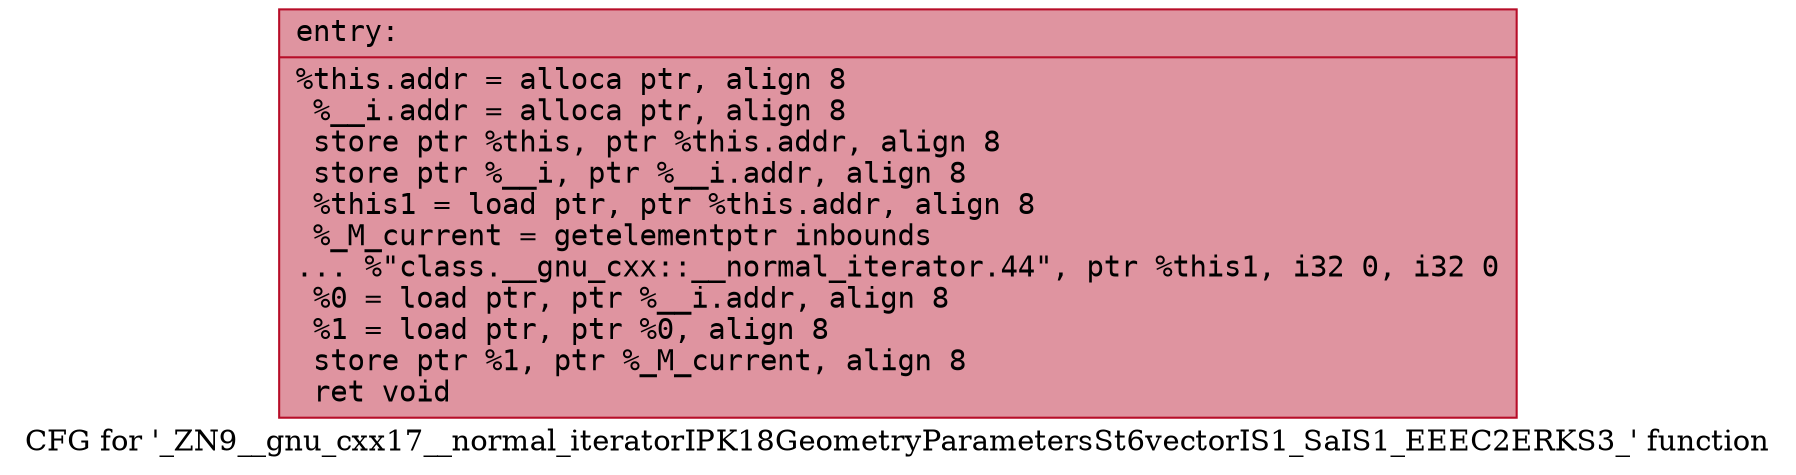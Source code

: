 digraph "CFG for '_ZN9__gnu_cxx17__normal_iteratorIPK18GeometryParametersSt6vectorIS1_SaIS1_EEEC2ERKS3_' function" {
	label="CFG for '_ZN9__gnu_cxx17__normal_iteratorIPK18GeometryParametersSt6vectorIS1_SaIS1_EEEC2ERKS3_' function";

	Node0x562c4e654fc0 [shape=record,color="#b70d28ff", style=filled, fillcolor="#b70d2870" fontname="Courier",label="{entry:\l|  %this.addr = alloca ptr, align 8\l  %__i.addr = alloca ptr, align 8\l  store ptr %this, ptr %this.addr, align 8\l  store ptr %__i, ptr %__i.addr, align 8\l  %this1 = load ptr, ptr %this.addr, align 8\l  %_M_current = getelementptr inbounds\l... %\"class.__gnu_cxx::__normal_iterator.44\", ptr %this1, i32 0, i32 0\l  %0 = load ptr, ptr %__i.addr, align 8\l  %1 = load ptr, ptr %0, align 8\l  store ptr %1, ptr %_M_current, align 8\l  ret void\l}"];
}
